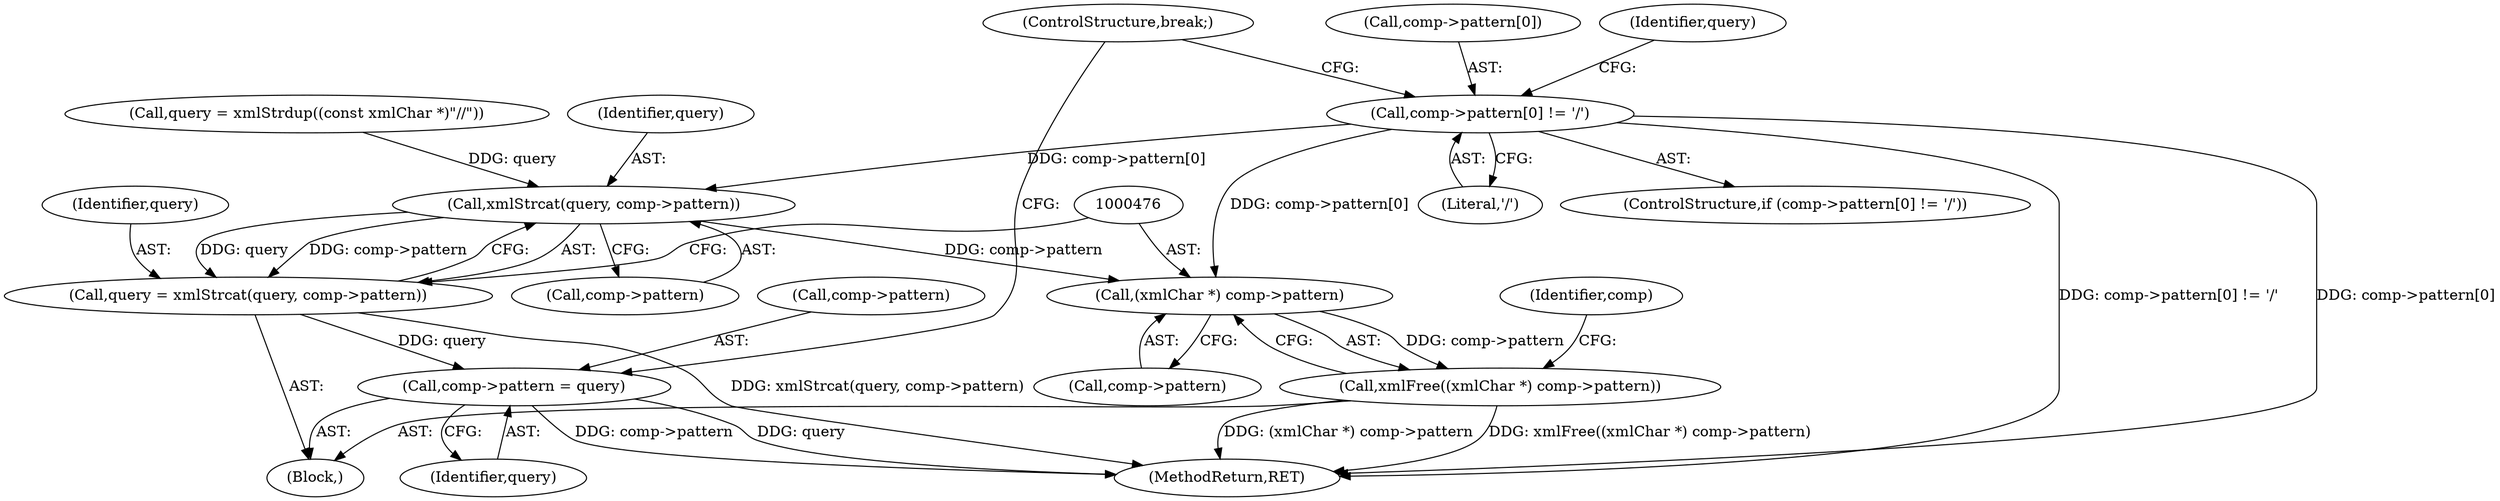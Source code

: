 digraph "0_Chrome_96dbafe288dbe2f0cc45fa3c39daf6d0c37acbab_26@array" {
"1000452" [label="(Call,comp->pattern[0] != '/')"];
"1000469" [label="(Call,xmlStrcat(query, comp->pattern))"];
"1000467" [label="(Call,query = xmlStrcat(query, comp->pattern))"];
"1000480" [label="(Call,comp->pattern = query)"];
"1000475" [label="(Call,(xmlChar *) comp->pattern)"];
"1000474" [label="(Call,xmlFree((xmlChar *) comp->pattern))"];
"1000486" [label="(MethodReturn,RET)"];
"1000470" [label="(Identifier,query)"];
"1000459" [label="(Block,)"];
"1000461" [label="(Call,query = xmlStrdup((const xmlChar *)\"//\"))"];
"1000475" [label="(Call,(xmlChar *) comp->pattern)"];
"1000481" [label="(Call,comp->pattern)"];
"1000484" [label="(Identifier,query)"];
"1000482" [label="(Identifier,comp)"];
"1000480" [label="(Call,comp->pattern = query)"];
"1000458" [label="(Literal,'/')"];
"1000468" [label="(Identifier,query)"];
"1000471" [label="(Call,comp->pattern)"];
"1000477" [label="(Call,comp->pattern)"];
"1000469" [label="(Call,xmlStrcat(query, comp->pattern))"];
"1000462" [label="(Identifier,query)"];
"1000467" [label="(Call,query = xmlStrcat(query, comp->pattern))"];
"1000485" [label="(ControlStructure,break;)"];
"1000453" [label="(Call,comp->pattern[0])"];
"1000452" [label="(Call,comp->pattern[0] != '/')"];
"1000474" [label="(Call,xmlFree((xmlChar *) comp->pattern))"];
"1000451" [label="(ControlStructure,if (comp->pattern[0] != '/'))"];
"1000452" -> "1000451"  [label="AST: "];
"1000452" -> "1000458"  [label="CFG: "];
"1000453" -> "1000452"  [label="AST: "];
"1000458" -> "1000452"  [label="AST: "];
"1000462" -> "1000452"  [label="CFG: "];
"1000485" -> "1000452"  [label="CFG: "];
"1000452" -> "1000486"  [label="DDG: comp->pattern[0] != '/'"];
"1000452" -> "1000486"  [label="DDG: comp->pattern[0]"];
"1000452" -> "1000469"  [label="DDG: comp->pattern[0]"];
"1000452" -> "1000475"  [label="DDG: comp->pattern[0]"];
"1000469" -> "1000467"  [label="AST: "];
"1000469" -> "1000471"  [label="CFG: "];
"1000470" -> "1000469"  [label="AST: "];
"1000471" -> "1000469"  [label="AST: "];
"1000467" -> "1000469"  [label="CFG: "];
"1000469" -> "1000467"  [label="DDG: query"];
"1000469" -> "1000467"  [label="DDG: comp->pattern"];
"1000461" -> "1000469"  [label="DDG: query"];
"1000469" -> "1000475"  [label="DDG: comp->pattern"];
"1000467" -> "1000459"  [label="AST: "];
"1000468" -> "1000467"  [label="AST: "];
"1000476" -> "1000467"  [label="CFG: "];
"1000467" -> "1000486"  [label="DDG: xmlStrcat(query, comp->pattern)"];
"1000467" -> "1000480"  [label="DDG: query"];
"1000480" -> "1000459"  [label="AST: "];
"1000480" -> "1000484"  [label="CFG: "];
"1000481" -> "1000480"  [label="AST: "];
"1000484" -> "1000480"  [label="AST: "];
"1000485" -> "1000480"  [label="CFG: "];
"1000480" -> "1000486"  [label="DDG: comp->pattern"];
"1000480" -> "1000486"  [label="DDG: query"];
"1000475" -> "1000474"  [label="AST: "];
"1000475" -> "1000477"  [label="CFG: "];
"1000476" -> "1000475"  [label="AST: "];
"1000477" -> "1000475"  [label="AST: "];
"1000474" -> "1000475"  [label="CFG: "];
"1000475" -> "1000474"  [label="DDG: comp->pattern"];
"1000474" -> "1000459"  [label="AST: "];
"1000482" -> "1000474"  [label="CFG: "];
"1000474" -> "1000486"  [label="DDG: xmlFree((xmlChar *) comp->pattern)"];
"1000474" -> "1000486"  [label="DDG: (xmlChar *) comp->pattern"];
}
